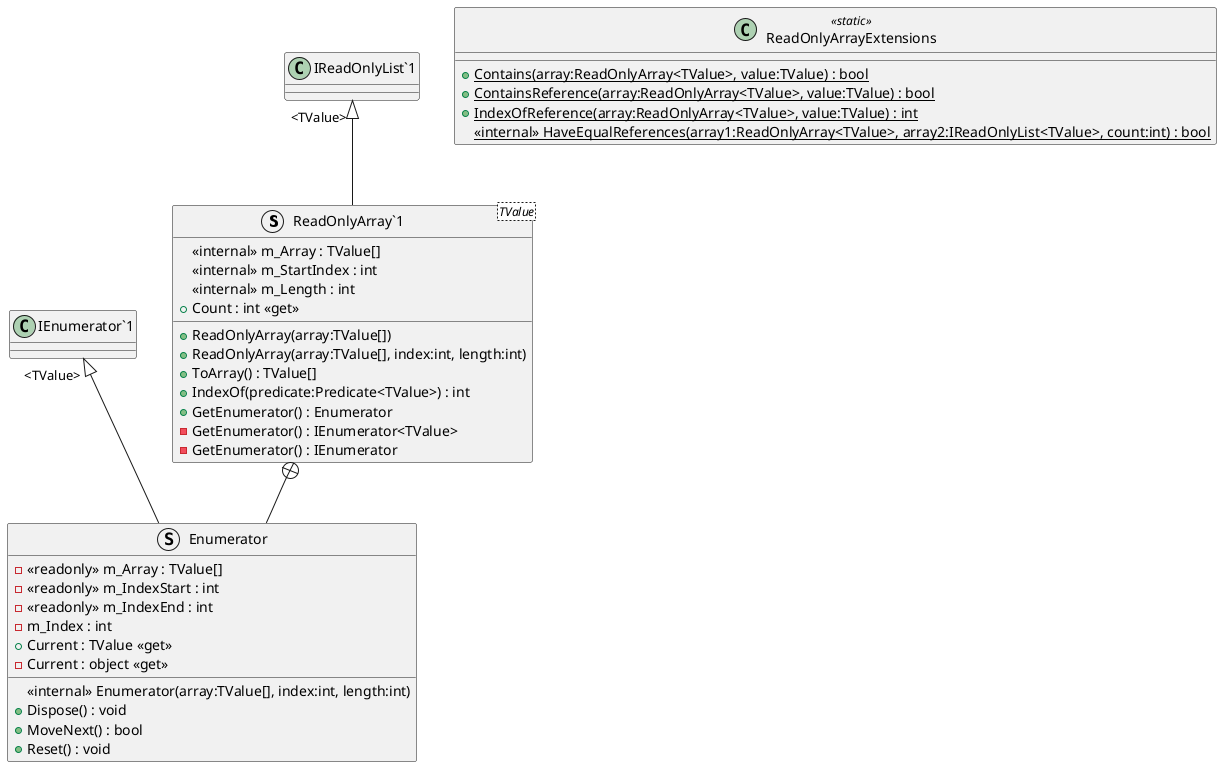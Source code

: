 @startuml
struct "ReadOnlyArray`1"<TValue> {
    <<internal>> m_Array : TValue[]
    <<internal>> m_StartIndex : int
    <<internal>> m_Length : int
    + ReadOnlyArray(array:TValue[])
    + ReadOnlyArray(array:TValue[], index:int, length:int)
    + ToArray() : TValue[]
    + IndexOf(predicate:Predicate<TValue>) : int
    + GetEnumerator() : Enumerator
    - GetEnumerator() : IEnumerator<TValue>
    - GetEnumerator() : IEnumerator
    + Count : int <<get>>
}
class ReadOnlyArrayExtensions <<static>> {
    + {static} Contains(array:ReadOnlyArray<TValue>, value:TValue) : bool
    + {static} ContainsReference(array:ReadOnlyArray<TValue>, value:TValue) : bool
    + {static} IndexOfReference(array:ReadOnlyArray<TValue>, value:TValue) : int
    <<internal>> {static} HaveEqualReferences(array1:ReadOnlyArray<TValue>, array2:IReadOnlyList<TValue>, count:int) : bool
}
struct Enumerator {
    - <<readonly>> m_Array : TValue[]
    - <<readonly>> m_IndexStart : int
    - <<readonly>> m_IndexEnd : int
    - m_Index : int
    <<internal>> Enumerator(array:TValue[], index:int, length:int)
    + Dispose() : void
    + MoveNext() : bool
    + Reset() : void
    + Current : TValue <<get>>
    - Current : object <<get>>
}
"IReadOnlyList`1" "<TValue>" <|-- "ReadOnlyArray`1"
"ReadOnlyArray`1" +-- Enumerator
"IEnumerator`1" "<TValue>" <|-- Enumerator
@enduml
